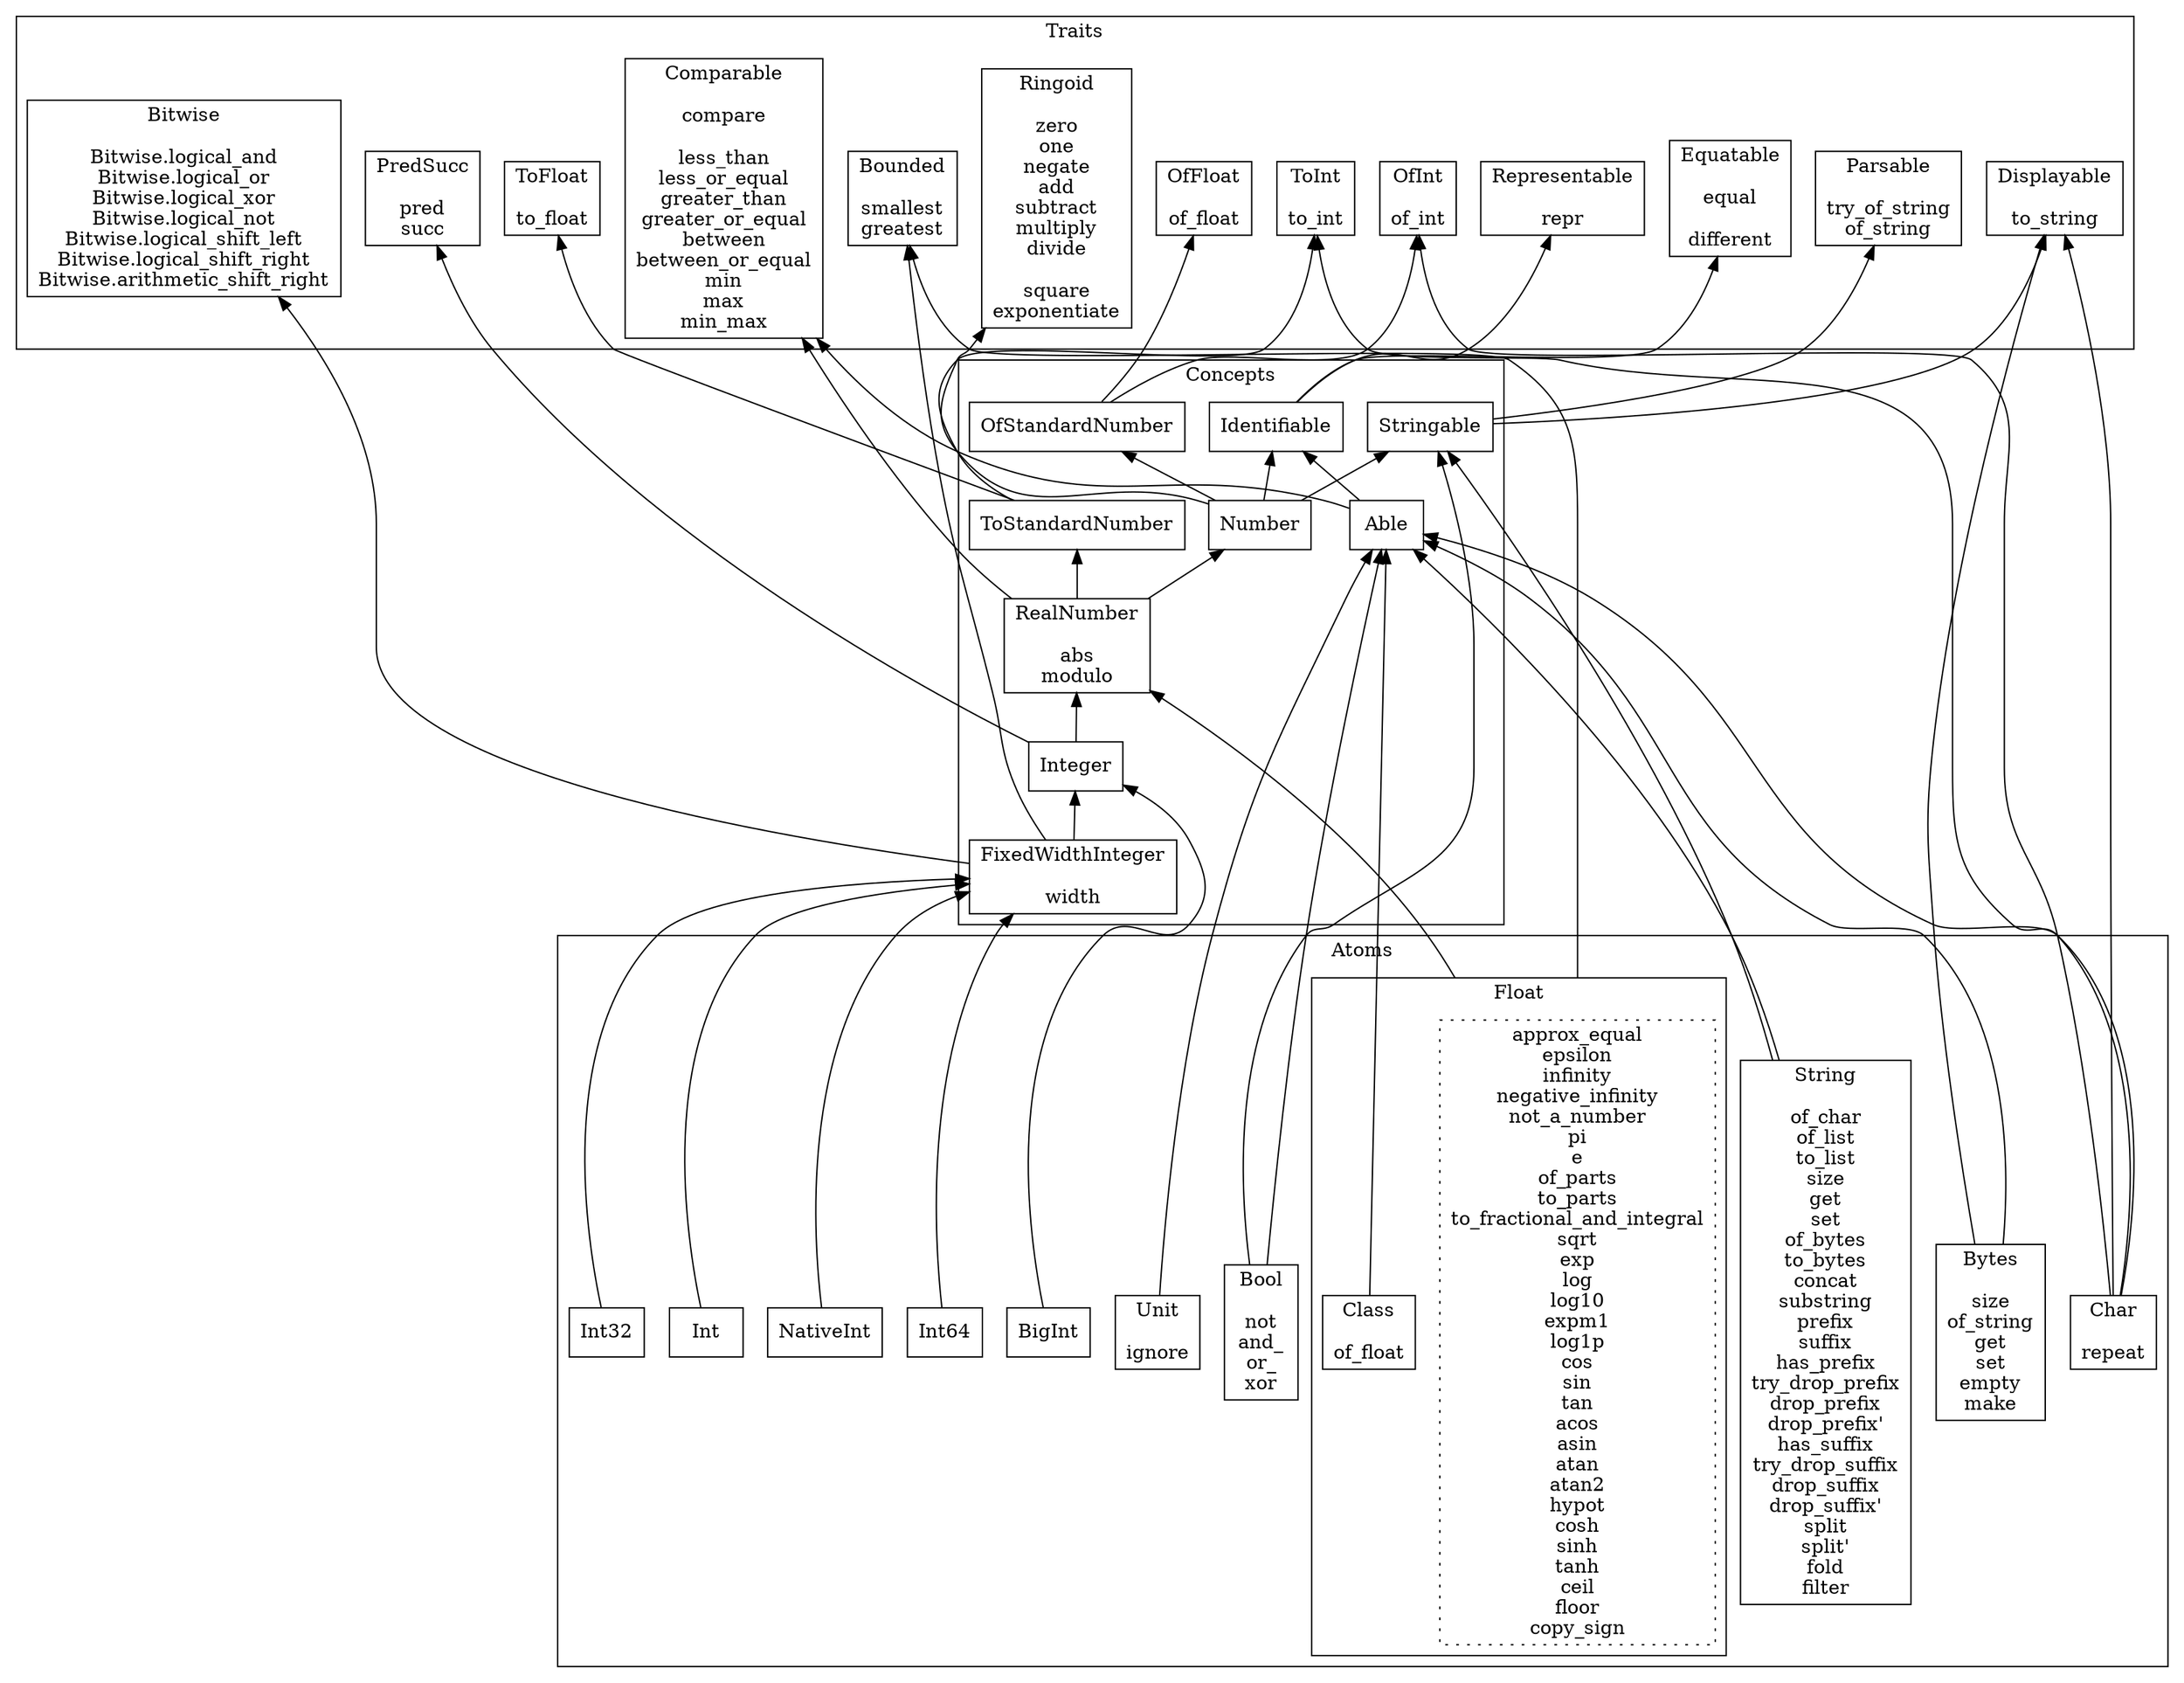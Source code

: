 digraph {
  compound=true
  rankdir="BT"
  node [shape="box"]
  subgraph cluster_Traits {
    label="Traits"
    labelloc="b"
    representable [label="Representable\n\nrepr"]
    equatable [label="Equatable\n\nequal\n\ndifferent"]
    displayable [label="Displayable\n\nto_string"]
    parsable [label="Parsable\n\ntry_of_string\nof_string"]
    comparable [label="Comparable\n\ncompare\n\nless_than\nless_or_equal\ngreater_than\ngreater_or_equal\nbetween\nbetween_or_equal\nmin\nmax\nmin_max"]
    ringoid [label="Ringoid\n\nzero\none\nnegate\nadd\nsubtract\nmultiply\ndivide\n\nsquare\nexponentiate"]
    ofint [label="OfInt\n\nof_int"]
    toint [label="ToInt\n\nto_int"]
    offloat [label="OfFloat\n\nof_float"]
    tofloat [label="ToFloat\n\nto_float"]
    predsucc [label="PredSucc\n\npred\nsucc"]
    bounded [label="Bounded\n\nsmallest\ngreatest"]
    bitwise [label="Bitwise\n\nBitwise.logical_and\nBitwise.logical_or\nBitwise.logical_xor\nBitwise.logical_not\nBitwise.logical_shift_left\nBitwise.logical_shift_right\nBitwise.arithmetic_shift_right"]
  }
  subgraph cluster_Concepts {
    label="Concepts"
    labelloc="b"
    identifiable [label="Identifiable"]
    able [label="Able"]
    stringable [label="Stringable"]
    ofstandardnumber [label="OfStandardNumber"]
    number [label="Number"]
    tostandardnumber [label="ToStandardNumber"]
    realnumber [label="RealNumber\n\nabs\nmodulo"]
    integer [label="Integer"]
    fixedwidthinteger [label="FixedWidthInteger\n\nwidth"]
  }
  subgraph cluster_Atoms {
    label="Atoms"
    labelloc="b"
    unit [label="Unit\n\nignore"]
    bool [label="Bool\n\nnot\nand_\nor_\nxor"]
    char [label="Char\n\nrepeat"]
    int [label="Int"]
    int32 [label="Int32"]
    int64 [label="Int64"]
    nativeint [label="NativeInt"]
    bigint [label="BigInt"]
    subgraph cluster_Float {
      label="Float"
      labelloc="b"
      float [style="dotted",label="approx_equal\nepsilon\ninfinity\nnegative_infinity\nnot_a_number\npi\ne\nof_parts\nto_parts\nto_fractional_and_integral\nsqrt\nexp\nlog\nlog10\nexpm1\nlog1p\ncos\nsin\ntan\nacos\nasin\natan\natan2\nhypot\ncosh\nsinh\ntanh\nceil\nfloor\ncopy_sign"]
      float_class [label="Class\n\nof_float"]
    }
    string [label="String\n\nof_char\nof_list\nto_list\nsize\nget\nset\nof_bytes\nto_bytes\nconcat\nsubstring\nprefix\nsuffix\nhas_prefix\ntry_drop_prefix\ndrop_prefix\ndrop_prefix'\nhas_suffix\ntry_drop_suffix\ndrop_suffix\ndrop_suffix'\nsplit\nsplit'\nfold\nfilter"]
    bytes [label="Bytes\n\nsize\nof_string\nget\nset\nempty\nmake"]
  }
  identifiable -> equatable
  identifiable -> representable
  able -> identifiable
  able -> comparable
  stringable -> displayable
  stringable -> parsable
  ofstandardnumber -> ofint
  ofstandardnumber -> offloat
  number -> identifiable
  number -> stringable
  number -> ringoid
  number -> ofstandardnumber
  tostandardnumber -> toint
  tostandardnumber -> tofloat
  realnumber -> number
  realnumber -> comparable
  realnumber -> tostandardnumber
  integer -> realnumber
  integer -> predsucc
  fixedwidthinteger -> integer
  fixedwidthinteger -> bounded
  fixedwidthinteger -> bitwise
  unit -> able
  bool -> able
  bool -> stringable
  char -> able
  char -> displayable
  char -> ofint
  char -> toint
  int -> fixedwidthinteger
  int32 -> fixedwidthinteger
  int64 -> fixedwidthinteger
  nativeint -> fixedwidthinteger
  bigint -> integer
  float -> realnumber [ltail="cluster_Float"]
  float -> bounded [ltail="cluster_Float"]
  float_class -> able
  string -> able
  string -> stringable
  bytes -> able
  bytes -> displayable
}
